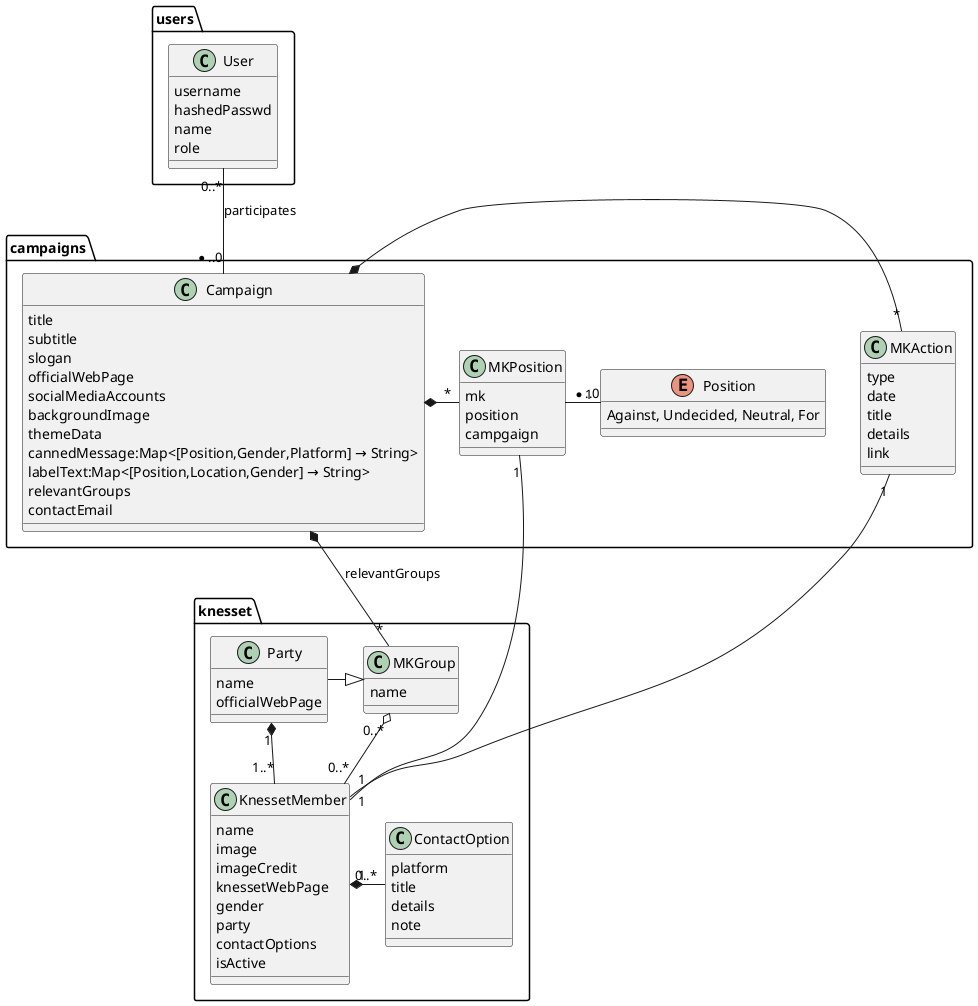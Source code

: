 @startuml

package knesset {

  class KnessetMember {
    name
    image
    imageCredit
    knessetWebPage
    gender
    party
    contactOptions
    isActive
  }

  class ContactOption {
    platform
    title
    details
    note
  }

  class Party {
    name
    officialWebPage
  }

  class MKGroup {
    name
  }

  KnessetMember "1" *- "0..*" ContactOption
  Party "1" *- "1..*" KnessetMember
  MKGroup "0..*" o-- "0..*" KnessetMember
  Party -|> MKGroup
}

package campaigns {
  class Campaign {
    title
    subtitle
    slogan
    officialWebPage
    socialMediaAccounts
    backgroundImage
    themeData
    cannedMessage:Map<[Position,Gender,Platform] → String>
    labelText:Map<[Position,Location,Gender] → String>
    relevantGroups
    contactEmail
  }

  enum Position {
    Against, Undecided, Neutral, For
  }

  class MKPosition {
    mk
    position
    campgaign
  }

  class MKAction {
    type
    date
    title
    details
    link
  }

  MKPosition "*..0" - "1" Position
}

package users {
  class User {
    username
    hashedPasswd
    name
    role
  }
}

User "0..*" -- "*..0" Campaign: participates
MKPosition "1" -- "1" KnessetMember
MKAction "1" -- "1" KnessetMember

Campaign *- "*" MKAction
Campaign *- "*" MKPosition
Campaign *-- "*" MKGroup: relevantGroups
@enduml
